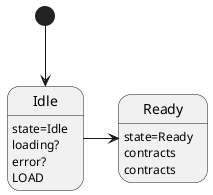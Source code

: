 @startuml
Idle: state=Idle
Idle: loading?
Idle: error?
Idle: LOAD

Ready: state=Ready
Ready: contracts
Ready: contracts


[*] --> Idle
Idle -> Ready
@enduml
